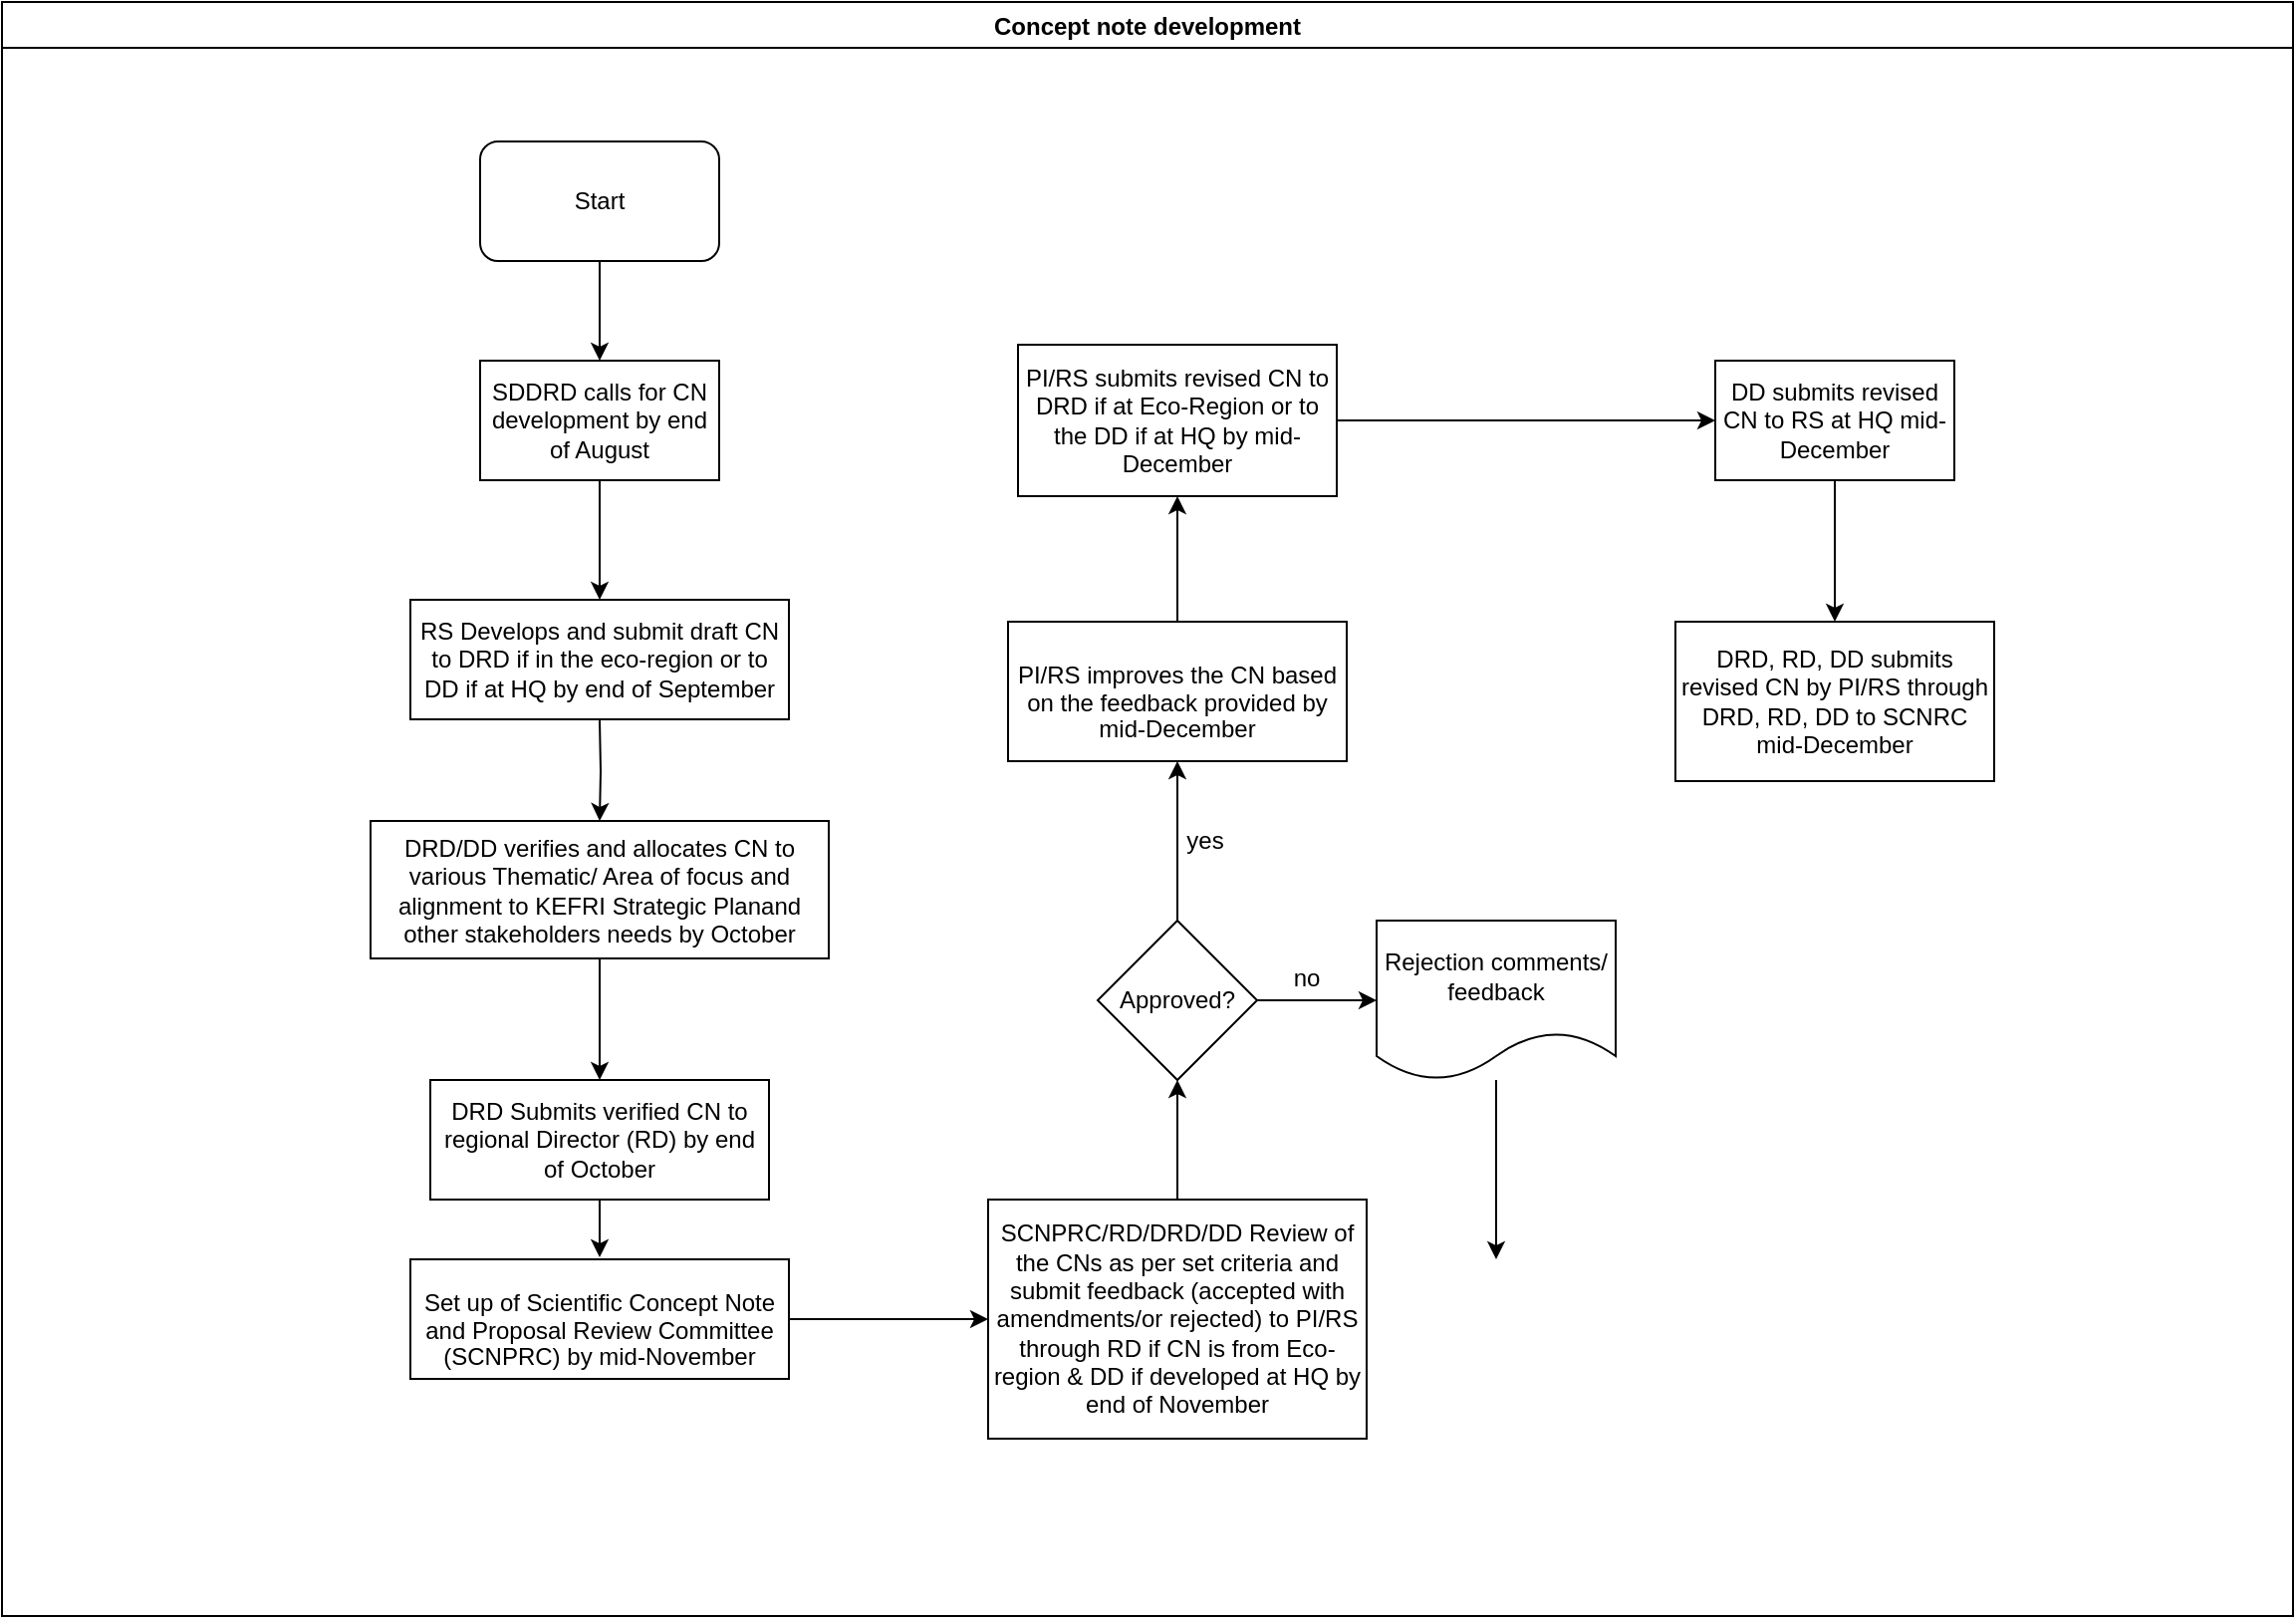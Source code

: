 <mxfile version="14.2.7" type="github">
  <diagram id="6g9CYFeaIedKOHrS-u5r" name="Page-1">
    <mxGraphModel dx="1038" dy="547" grid="1" gridSize="10" guides="1" tooltips="1" connect="1" arrows="1" fold="1" page="1" pageScale="1" pageWidth="1169" pageHeight="827" math="0" shadow="0">
      <root>
        <mxCell id="0" />
        <mxCell id="1" parent="0" />
        <mxCell id="Q0Rn-usG1npKYPO_bdDH-1" value="Concept note development" style="swimlane;startSize=23;" vertex="1" parent="1">
          <mxGeometry x="10" y="9" width="1150" height="810" as="geometry" />
        </mxCell>
        <mxCell id="Q0Rn-usG1npKYPO_bdDH-2" value="Start" style="rounded=1;whiteSpace=wrap;html=1;" vertex="1" parent="Q0Rn-usG1npKYPO_bdDH-1">
          <mxGeometry x="240" y="70" width="120" height="60" as="geometry" />
        </mxCell>
        <mxCell id="Q0Rn-usG1npKYPO_bdDH-4" value="" style="edgeStyle=orthogonalEdgeStyle;rounded=0;orthogonalLoop=1;jettySize=auto;html=1;" edge="1" parent="Q0Rn-usG1npKYPO_bdDH-1" source="Q0Rn-usG1npKYPO_bdDH-2">
          <mxGeometry relative="1" as="geometry">
            <mxPoint x="300" y="180" as="targetPoint" />
          </mxGeometry>
        </mxCell>
        <mxCell id="Q0Rn-usG1npKYPO_bdDH-6" value="" style="edgeStyle=orthogonalEdgeStyle;rounded=0;orthogonalLoop=1;jettySize=auto;html=1;" edge="1" parent="Q0Rn-usG1npKYPO_bdDH-1">
          <mxGeometry relative="1" as="geometry">
            <mxPoint x="300" y="240" as="sourcePoint" />
            <mxPoint x="300" y="300" as="targetPoint" />
          </mxGeometry>
        </mxCell>
        <mxCell id="Q0Rn-usG1npKYPO_bdDH-8" value="" style="edgeStyle=orthogonalEdgeStyle;rounded=0;orthogonalLoop=1;jettySize=auto;html=1;entryX=0.5;entryY=0;entryDx=0;entryDy=0;" edge="1" parent="Q0Rn-usG1npKYPO_bdDH-1" target="Q0Rn-usG1npKYPO_bdDH-15">
          <mxGeometry relative="1" as="geometry">
            <mxPoint x="300" y="360" as="sourcePoint" />
            <mxPoint x="300" y="410" as="targetPoint" />
          </mxGeometry>
        </mxCell>
        <mxCell id="Q0Rn-usG1npKYPO_bdDH-10" value="" style="edgeStyle=orthogonalEdgeStyle;rounded=0;orthogonalLoop=1;jettySize=auto;html=1;exitX=0.5;exitY=1;exitDx=0;exitDy=0;entryX=0.5;entryY=0;entryDx=0;entryDy=0;" edge="1" parent="Q0Rn-usG1npKYPO_bdDH-1" source="Q0Rn-usG1npKYPO_bdDH-15" target="Q0Rn-usG1npKYPO_bdDH-16">
          <mxGeometry relative="1" as="geometry">
            <mxPoint x="300" y="490" as="sourcePoint" />
            <mxPoint x="300" y="540" as="targetPoint" />
          </mxGeometry>
        </mxCell>
        <mxCell id="Q0Rn-usG1npKYPO_bdDH-12" value="" style="edgeStyle=orthogonalEdgeStyle;rounded=0;orthogonalLoop=1;jettySize=auto;html=1;" edge="1" parent="Q0Rn-usG1npKYPO_bdDH-1">
          <mxGeometry relative="1" as="geometry">
            <mxPoint x="300" y="580" as="sourcePoint" />
            <mxPoint x="300" y="630" as="targetPoint" />
          </mxGeometry>
        </mxCell>
        <mxCell id="Q0Rn-usG1npKYPO_bdDH-13" value="SDDRD calls for CN development by end of August" style="rounded=0;whiteSpace=wrap;html=1;" vertex="1" parent="Q0Rn-usG1npKYPO_bdDH-1">
          <mxGeometry x="240" y="180" width="120" height="60" as="geometry" />
        </mxCell>
        <mxCell id="Q0Rn-usG1npKYPO_bdDH-14" value="RS Develops and submit draft CN to DRD if in the eco-region or to DD if at HQ by end of September " style="rounded=0;whiteSpace=wrap;html=1;" vertex="1" parent="Q0Rn-usG1npKYPO_bdDH-1">
          <mxGeometry x="205" y="300" width="190" height="60" as="geometry" />
        </mxCell>
        <mxCell id="Q0Rn-usG1npKYPO_bdDH-15" value="DRD/DD verifies and allocates CN to various Thematic/ Area of focus and &lt;br/&gt;alignment to KEFRI Strategic Planand other stakeholders needs by October" style="rounded=0;whiteSpace=wrap;html=1;" vertex="1" parent="Q0Rn-usG1npKYPO_bdDH-1">
          <mxGeometry x="185" y="411" width="230" height="69" as="geometry" />
        </mxCell>
        <mxCell id="Q0Rn-usG1npKYPO_bdDH-16" value="DRD Submits verified CN to regional Director (RD) by end of October" style="rounded=0;whiteSpace=wrap;html=1;" vertex="1" parent="Q0Rn-usG1npKYPO_bdDH-1">
          <mxGeometry x="215" y="541" width="170" height="60" as="geometry" />
        </mxCell>
        <mxCell id="Q0Rn-usG1npKYPO_bdDH-17" value="&lt;p style=&quot;margin-bottom: 0in ; line-height: 115%&quot;&gt;Set up of Scientific Concept Note and Proposal Review Committee&lt;br&gt;(SCNPRC) by mid-November  &lt;br&gt;&lt;/p&gt;" style="rounded=0;whiteSpace=wrap;html=1;" vertex="1" parent="Q0Rn-usG1npKYPO_bdDH-1">
          <mxGeometry x="205" y="631" width="190" height="60" as="geometry" />
        </mxCell>
        <mxCell id="Q0Rn-usG1npKYPO_bdDH-20" value="&lt;p style=&quot;margin-bottom: 0in ; line-height: 115%&quot;&gt;PI/RS improves the CN based on the feedback provided by mid-December&lt;/p&gt;" style="whiteSpace=wrap;html=1;rounded=0;" vertex="1" parent="Q0Rn-usG1npKYPO_bdDH-1">
          <mxGeometry x="505" y="311" width="170" height="70" as="geometry" />
        </mxCell>
        <mxCell id="Q0Rn-usG1npKYPO_bdDH-22" value="Approved?" style="rhombus;whiteSpace=wrap;html=1;rounded=0;" vertex="1" parent="Q0Rn-usG1npKYPO_bdDH-1">
          <mxGeometry x="550" y="461" width="80" height="80" as="geometry" />
        </mxCell>
        <mxCell id="Q0Rn-usG1npKYPO_bdDH-25" value="" style="edgeStyle=orthogonalEdgeStyle;rounded=0;orthogonalLoop=1;jettySize=auto;html=1;entryX=0.5;entryY=1;entryDx=0;entryDy=0;" edge="1" parent="Q0Rn-usG1npKYPO_bdDH-1" source="Q0Rn-usG1npKYPO_bdDH-22" target="Q0Rn-usG1npKYPO_bdDH-20">
          <mxGeometry relative="1" as="geometry">
            <mxPoint x="590" y="371" as="targetPoint" />
          </mxGeometry>
        </mxCell>
        <mxCell id="Q0Rn-usG1npKYPO_bdDH-28" value="yes" style="text;html=1;strokeColor=none;fillColor=none;align=center;verticalAlign=middle;whiteSpace=wrap;rounded=0;" vertex="1" parent="Q0Rn-usG1npKYPO_bdDH-1">
          <mxGeometry x="584" y="411" width="40" height="20" as="geometry" />
        </mxCell>
        <mxCell id="Q0Rn-usG1npKYPO_bdDH-29" value="no" style="text;html=1;strokeColor=none;fillColor=none;align=center;verticalAlign=middle;whiteSpace=wrap;rounded=0;" vertex="1" parent="Q0Rn-usG1npKYPO_bdDH-1">
          <mxGeometry x="635" y="480" width="40" height="20" as="geometry" />
        </mxCell>
        <mxCell id="Q0Rn-usG1npKYPO_bdDH-34" value="PI/RS submits revised CN to DRD if at Eco-Region or to the DD if at HQ by mid-December" style="whiteSpace=wrap;html=1;rounded=0;" vertex="1" parent="Q0Rn-usG1npKYPO_bdDH-1">
          <mxGeometry x="510" y="172" width="160" height="76" as="geometry" />
        </mxCell>
        <mxCell id="Q0Rn-usG1npKYPO_bdDH-35" value="" style="edgeStyle=orthogonalEdgeStyle;rounded=0;orthogonalLoop=1;jettySize=auto;html=1;" edge="1" parent="Q0Rn-usG1npKYPO_bdDH-1" source="Q0Rn-usG1npKYPO_bdDH-20" target="Q0Rn-usG1npKYPO_bdDH-34">
          <mxGeometry relative="1" as="geometry" />
        </mxCell>
        <mxCell id="Q0Rn-usG1npKYPO_bdDH-36" value="DD submits revised CN to RS at HQ mid-December" style="whiteSpace=wrap;html=1;rounded=0;" vertex="1" parent="Q0Rn-usG1npKYPO_bdDH-1">
          <mxGeometry x="860" y="180" width="120" height="60" as="geometry" />
        </mxCell>
        <mxCell id="Q0Rn-usG1npKYPO_bdDH-37" value="" style="edgeStyle=orthogonalEdgeStyle;rounded=0;orthogonalLoop=1;jettySize=auto;html=1;" edge="1" parent="Q0Rn-usG1npKYPO_bdDH-1" source="Q0Rn-usG1npKYPO_bdDH-34" target="Q0Rn-usG1npKYPO_bdDH-36">
          <mxGeometry relative="1" as="geometry" />
        </mxCell>
        <mxCell id="Q0Rn-usG1npKYPO_bdDH-38" value="DRD, RD, DD submits revised CN by PI/RS through DRD, RD, DD to SCNRC mid-December" style="whiteSpace=wrap;html=1;rounded=0;" vertex="1" parent="Q0Rn-usG1npKYPO_bdDH-1">
          <mxGeometry x="840" y="311" width="160" height="80" as="geometry" />
        </mxCell>
        <mxCell id="Q0Rn-usG1npKYPO_bdDH-39" value="" style="edgeStyle=orthogonalEdgeStyle;rounded=0;orthogonalLoop=1;jettySize=auto;html=1;" edge="1" parent="Q0Rn-usG1npKYPO_bdDH-1" source="Q0Rn-usG1npKYPO_bdDH-36" target="Q0Rn-usG1npKYPO_bdDH-38">
          <mxGeometry relative="1" as="geometry" />
        </mxCell>
        <mxCell id="Q0Rn-usG1npKYPO_bdDH-23" value="" style="edgeStyle=orthogonalEdgeStyle;rounded=0;orthogonalLoop=1;jettySize=auto;html=1;" edge="1" parent="1" source="Q0Rn-usG1npKYPO_bdDH-18" target="Q0Rn-usG1npKYPO_bdDH-22">
          <mxGeometry relative="1" as="geometry" />
        </mxCell>
        <mxCell id="Q0Rn-usG1npKYPO_bdDH-18" value="SCNPRC/RD/DRD/DD Review of the CNs as per set criteria and submit feedback (accepted with amendments/or rejected) to PI/RS through RD if CN is from Eco-region &amp;amp; DD if developed at HQ by end of November" style="whiteSpace=wrap;html=1;rounded=0;" vertex="1" parent="1">
          <mxGeometry x="505" y="610" width="190" height="120" as="geometry" />
        </mxCell>
        <mxCell id="Q0Rn-usG1npKYPO_bdDH-19" value="" style="edgeStyle=orthogonalEdgeStyle;rounded=0;orthogonalLoop=1;jettySize=auto;html=1;" edge="1" parent="1" source="Q0Rn-usG1npKYPO_bdDH-17" target="Q0Rn-usG1npKYPO_bdDH-18">
          <mxGeometry relative="1" as="geometry" />
        </mxCell>
        <mxCell id="Q0Rn-usG1npKYPO_bdDH-33" value="" style="edgeStyle=orthogonalEdgeStyle;rounded=0;orthogonalLoop=1;jettySize=auto;html=1;" edge="1" parent="1" source="Q0Rn-usG1npKYPO_bdDH-30">
          <mxGeometry relative="1" as="geometry">
            <mxPoint x="760" y="640" as="targetPoint" />
          </mxGeometry>
        </mxCell>
        <mxCell id="Q0Rn-usG1npKYPO_bdDH-30" value="Rejection comments/ feedback" style="shape=document;whiteSpace=wrap;html=1;boundedLbl=1;rounded=0;" vertex="1" parent="1">
          <mxGeometry x="700" y="470" width="120" height="80" as="geometry" />
        </mxCell>
        <mxCell id="Q0Rn-usG1npKYPO_bdDH-31" value="" style="edgeStyle=orthogonalEdgeStyle;rounded=0;orthogonalLoop=1;jettySize=auto;html=1;" edge="1" parent="1" source="Q0Rn-usG1npKYPO_bdDH-22" target="Q0Rn-usG1npKYPO_bdDH-30">
          <mxGeometry relative="1" as="geometry" />
        </mxCell>
      </root>
    </mxGraphModel>
  </diagram>
</mxfile>
